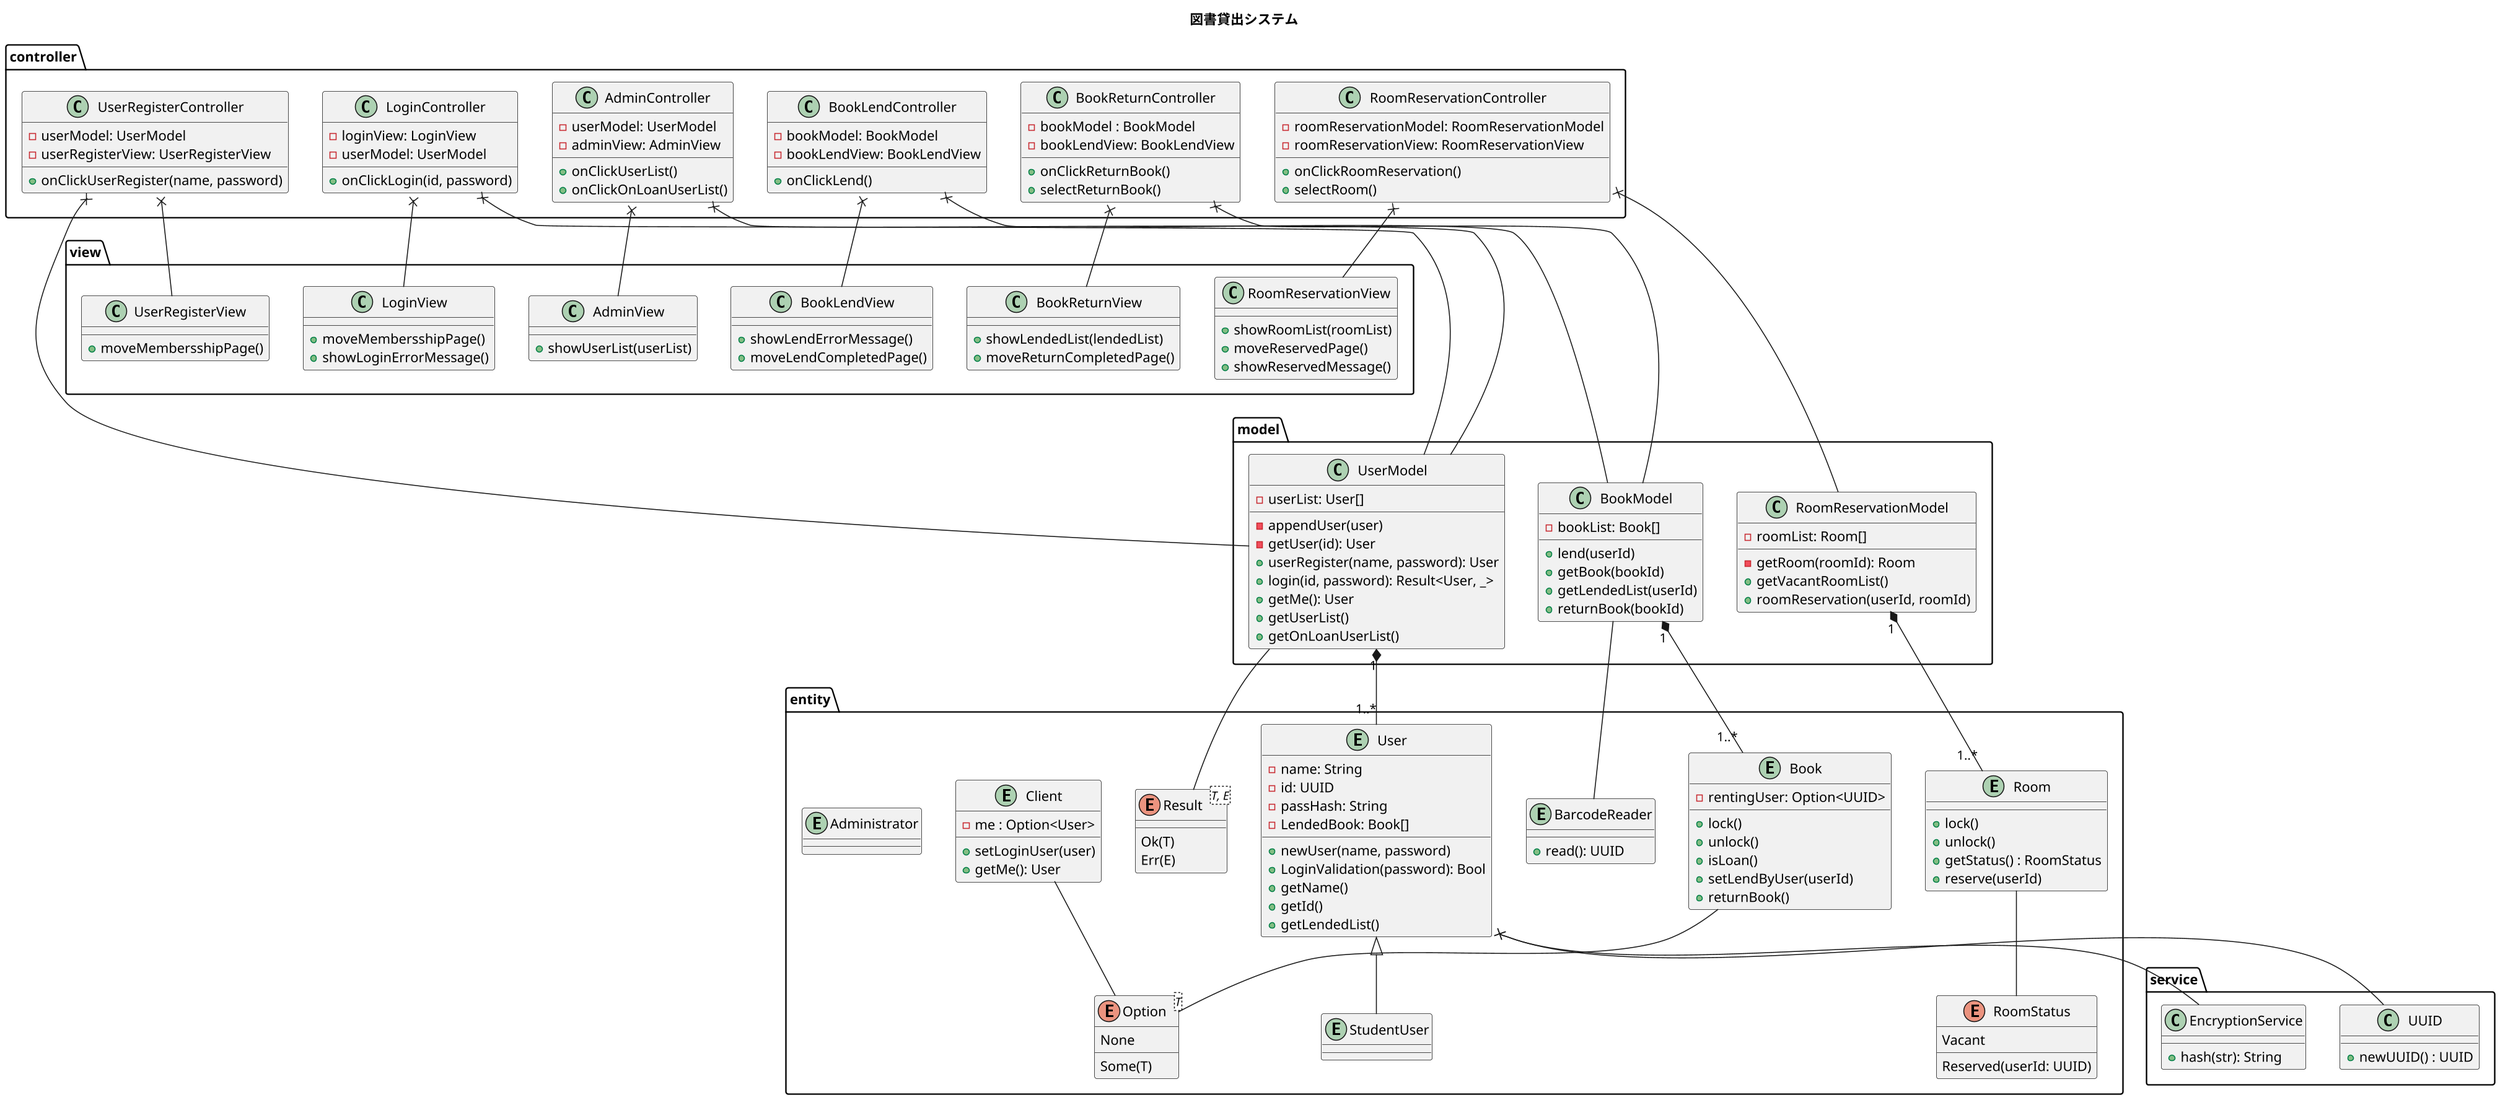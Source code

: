 @startuml 図書貸出システム

title 図書貸出システム
skinparam dpi 150



package controller {
    class UserRegisterController {
        -userModel: UserModel
        -userRegisterView: UserRegisterView
        +onClickUserRegister(name, password)
    }

    class LoginController {
        -loginView: LoginView
        -userModel: UserModel
        +onClickLogin(id, password)
    }

    class BookLendController {
        -bookModel: BookModel
        -bookLendView: BookLendView
        +onClickLend()
    }

    class BookReturnController {
        -bookModel : BookModel
        -bookLendView: BookLendView
        +onClickReturnBook()
        +selectReturnBook()
    }

    class RoomReservationController {
        -roomReservationModel: RoomReservationModel
        -roomReservationView: RoomReservationView
        +onClickRoomReservation()
        +selectRoom()
    }

    class AdminController {
        -userModel: UserModel
        -adminView: AdminView
        +onClickUserList()
        +onClickOnLoanUserList()
    }
}

package model {
    class UserModel {
        -userList: User[]
        -appendUser(user)
        -getUser(id): User
        +userRegister(name, password): User
        +login(id, password): Result<User, _>
        +getMe(): User
        +getUserList()
        +getOnLoanUserList()
    }

    class BookModel {
        -bookList: Book[]
        +lend(userId)
        +getBook(bookId)
        +getLendedList(userId)
        +returnBook(bookId)
    }

    class RoomReservationModel {
        -roomList: Room[]
        -getRoom(roomId): Room
        +getVacantRoomList()
        +roomReservation(userId, roomId)
    }
}

package view {
    class UserRegisterView {
        +moveMembersshipPage()
    }

    class LoginView {
        +moveMembersshipPage()
        +showLoginErrorMessage()
    }

    class BookLendView {
        +showLendErrorMessage()
        +moveLendCompletedPage()
    }

    class BookReturnView {
        +showLendedList(lendedList)
        +moveReturnCompletedPage()
    }

    class RoomReservationView {
        +showRoomList(roomList)
        +moveReservedPage()
        +showReservedMessage()
    }

    class AdminView {
        +showUserList(userList)
    }
}

package entity {
    entity BarcodeReader {
        +read(): UUID
    }

    entity Book {
        -rentingUser: Option<UUID>
        +lock()
        +unlock()
        +isLoan()
        +setLendByUser(userId)
        +returnBook()
    }

    entity Room {
        +lock()
        +unlock()
        +getStatus() : RoomStatus
        +reserve(userId)
    }

    enum RoomStatus {
        Vacant
        Reserved(userId: UUID)
    }

    entity User {
        -name: String
        -id: UUID
        -passHash: String
        -LendedBook: Book[]
        +newUser(name, password)
        +LoginValidation(password): Bool
        +getName()
        +getId()
        +getLendedList()
    }

    entity Client {
        -me : Option<User>
        +setLoginUser(user)
        +getMe(): User
    }

    enum Result<T, E> {
        Ok(T)
        Err(E)
    }

    enum Option<T> {
        None
        Some(T)
    }

    entity StudentUser
    User <|-- StudentUser

    entity Administrator
}

package service {
    class EncryptionService {
        +hash(str): String
    }

    class UUID {
        +newUUID() : UUID
    }
}

UserModel "1" *-- "1..*" User
BookModel "1" *-- "1..*" Book
RoomReservationModel "1" *-- "1..*" Room

UserRegisterController x--- UserModel
UserRegisterController x-- UserRegisterView
LoginController x--- UserModel
LoginController x-- LoginView
BookLendController x--- BookModel
BookLendController x-- BookLendView
BookReturnController x--- BookModel
BookReturnController x-- BookReturnView
RoomReservationController x-- RoomReservationModel
RoomReservationController x-- RoomReservationView
AdminController x--- UserModel
AdminController x-- AdminView

User x-- EncryptionService
User x-- UUID

Room -- RoomStatus
UserModel -- Result
Client -- Option
Book -- Option
BookModel -- BarcodeReader

@enduml